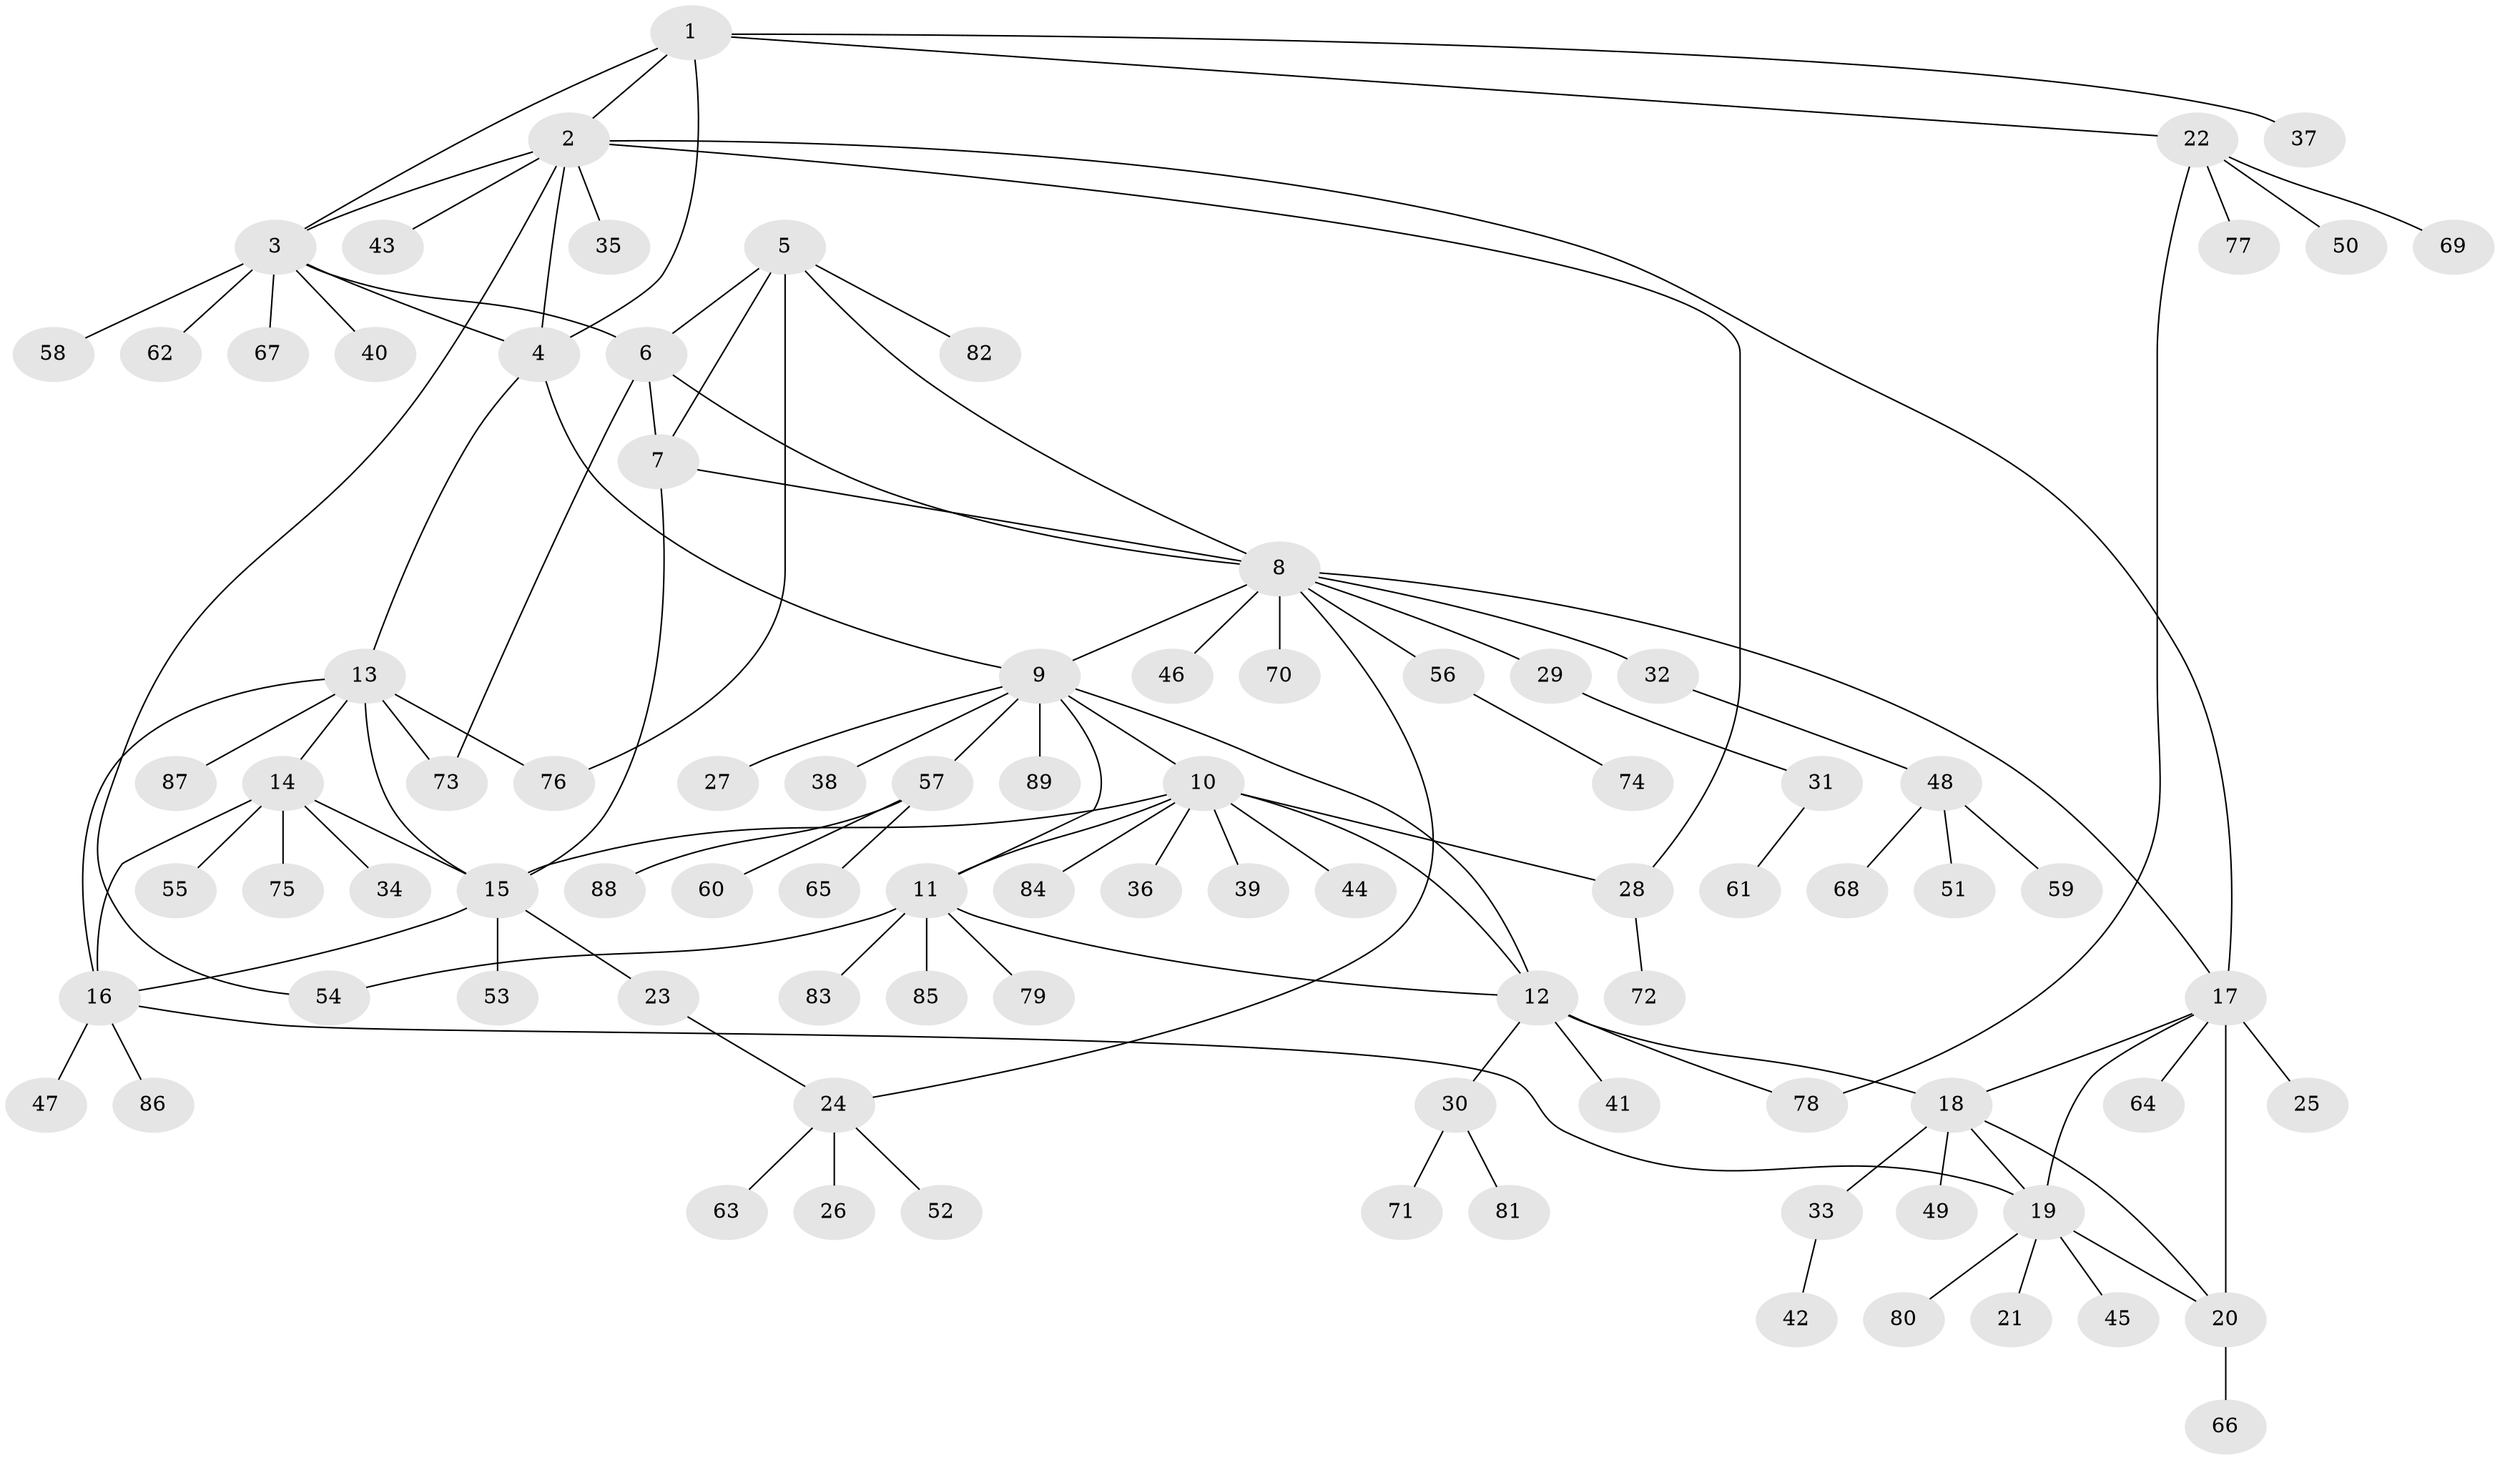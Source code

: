 // Generated by graph-tools (version 1.1) at 2025/15/03/09/25 04:15:57]
// undirected, 89 vertices, 115 edges
graph export_dot {
graph [start="1"]
  node [color=gray90,style=filled];
  1;
  2;
  3;
  4;
  5;
  6;
  7;
  8;
  9;
  10;
  11;
  12;
  13;
  14;
  15;
  16;
  17;
  18;
  19;
  20;
  21;
  22;
  23;
  24;
  25;
  26;
  27;
  28;
  29;
  30;
  31;
  32;
  33;
  34;
  35;
  36;
  37;
  38;
  39;
  40;
  41;
  42;
  43;
  44;
  45;
  46;
  47;
  48;
  49;
  50;
  51;
  52;
  53;
  54;
  55;
  56;
  57;
  58;
  59;
  60;
  61;
  62;
  63;
  64;
  65;
  66;
  67;
  68;
  69;
  70;
  71;
  72;
  73;
  74;
  75;
  76;
  77;
  78;
  79;
  80;
  81;
  82;
  83;
  84;
  85;
  86;
  87;
  88;
  89;
  1 -- 2;
  1 -- 3;
  1 -- 4;
  1 -- 22;
  1 -- 37;
  2 -- 3;
  2 -- 4;
  2 -- 17;
  2 -- 28;
  2 -- 35;
  2 -- 43;
  2 -- 54;
  3 -- 4;
  3 -- 6;
  3 -- 40;
  3 -- 58;
  3 -- 62;
  3 -- 67;
  4 -- 9;
  4 -- 13;
  5 -- 6;
  5 -- 7;
  5 -- 8;
  5 -- 76;
  5 -- 82;
  6 -- 7;
  6 -- 8;
  6 -- 73;
  7 -- 8;
  7 -- 15;
  8 -- 9;
  8 -- 17;
  8 -- 24;
  8 -- 29;
  8 -- 32;
  8 -- 46;
  8 -- 56;
  8 -- 70;
  9 -- 10;
  9 -- 11;
  9 -- 12;
  9 -- 27;
  9 -- 38;
  9 -- 57;
  9 -- 89;
  10 -- 11;
  10 -- 12;
  10 -- 15;
  10 -- 28;
  10 -- 36;
  10 -- 39;
  10 -- 44;
  10 -- 84;
  11 -- 12;
  11 -- 54;
  11 -- 79;
  11 -- 83;
  11 -- 85;
  12 -- 18;
  12 -- 30;
  12 -- 41;
  12 -- 78;
  13 -- 14;
  13 -- 15;
  13 -- 16;
  13 -- 73;
  13 -- 76;
  13 -- 87;
  14 -- 15;
  14 -- 16;
  14 -- 34;
  14 -- 55;
  14 -- 75;
  15 -- 16;
  15 -- 23;
  15 -- 53;
  16 -- 19;
  16 -- 47;
  16 -- 86;
  17 -- 18;
  17 -- 19;
  17 -- 20;
  17 -- 25;
  17 -- 64;
  18 -- 19;
  18 -- 20;
  18 -- 33;
  18 -- 49;
  19 -- 20;
  19 -- 21;
  19 -- 45;
  19 -- 80;
  20 -- 66;
  22 -- 50;
  22 -- 69;
  22 -- 77;
  22 -- 78;
  23 -- 24;
  24 -- 26;
  24 -- 52;
  24 -- 63;
  28 -- 72;
  29 -- 31;
  30 -- 71;
  30 -- 81;
  31 -- 61;
  32 -- 48;
  33 -- 42;
  48 -- 51;
  48 -- 59;
  48 -- 68;
  56 -- 74;
  57 -- 60;
  57 -- 65;
  57 -- 88;
}
